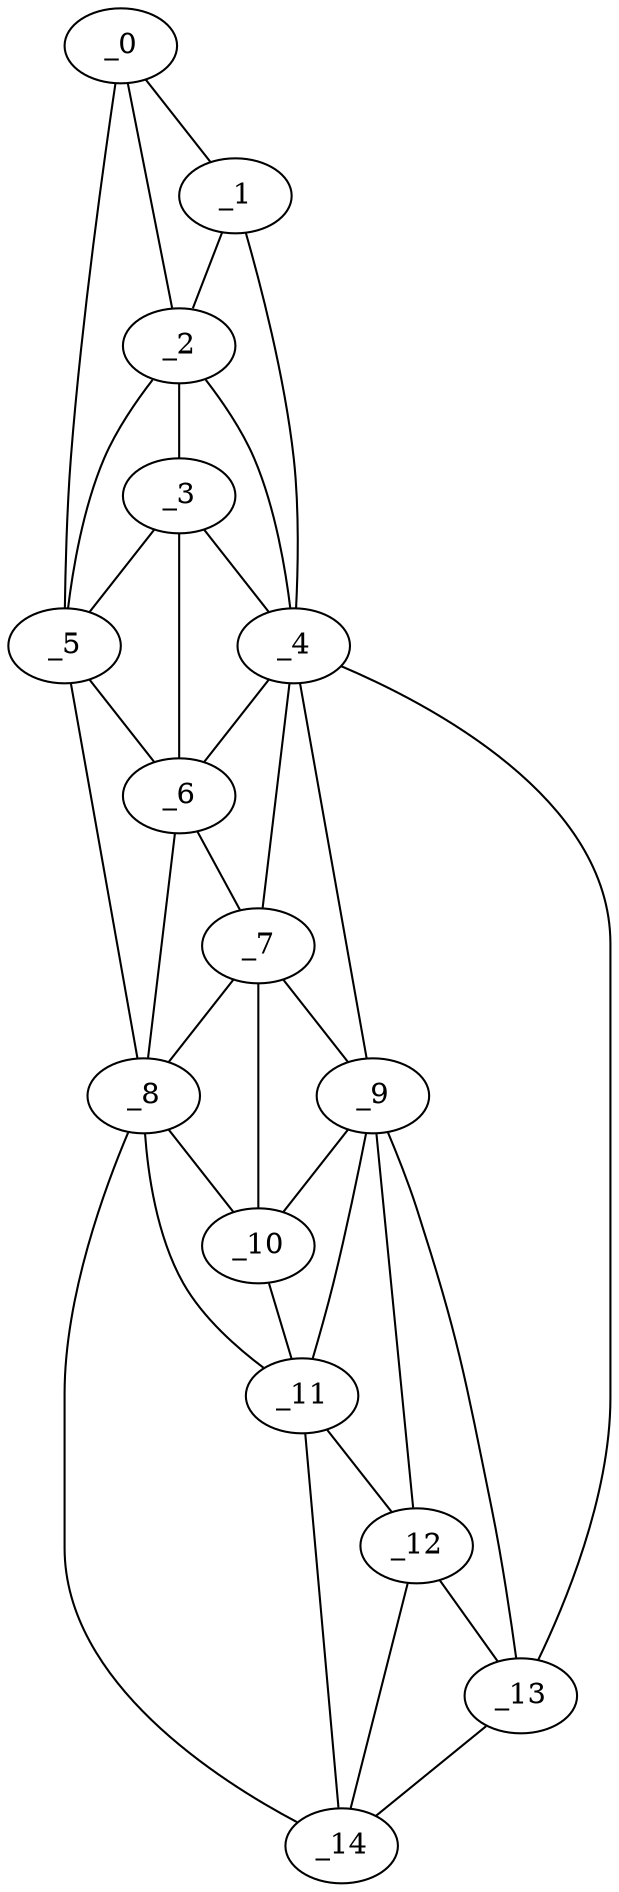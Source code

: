 graph "obj91__110.gxl" {
	_0	 [x=8,
		y=86];
	_1	 [x=10,
		y=66];
	_0 -- _1	 [valence=1];
	_2	 [x=20,
		y=55];
	_0 -- _2	 [valence=1];
	_5	 [x=76,
		y=90];
	_0 -- _5	 [valence=1];
	_1 -- _2	 [valence=2];
	_4	 [x=43,
		y=26];
	_1 -- _4	 [valence=1];
	_3	 [x=30,
		y=44];
	_2 -- _3	 [valence=2];
	_2 -- _4	 [valence=2];
	_2 -- _5	 [valence=2];
	_3 -- _4	 [valence=1];
	_3 -- _5	 [valence=1];
	_6	 [x=82,
		y=77];
	_3 -- _6	 [valence=2];
	_4 -- _6	 [valence=2];
	_7	 [x=89,
		y=71];
	_4 -- _7	 [valence=1];
	_9	 [x=101,
		y=39];
	_4 -- _9	 [valence=2];
	_13	 [x=121,
		y=33];
	_4 -- _13	 [valence=1];
	_5 -- _6	 [valence=2];
	_8	 [x=92,
		y=79];
	_5 -- _8	 [valence=1];
	_6 -- _7	 [valence=1];
	_6 -- _8	 [valence=2];
	_7 -- _8	 [valence=1];
	_7 -- _9	 [valence=2];
	_10	 [x=103,
		y=54];
	_7 -- _10	 [valence=2];
	_8 -- _10	 [valence=2];
	_11	 [x=111,
		y=52];
	_8 -- _11	 [valence=1];
	_14	 [x=123,
		y=55];
	_8 -- _14	 [valence=1];
	_9 -- _10	 [valence=2];
	_9 -- _11	 [valence=2];
	_12	 [x=114,
		y=44];
	_9 -- _12	 [valence=2];
	_9 -- _13	 [valence=2];
	_10 -- _11	 [valence=2];
	_11 -- _12	 [valence=2];
	_11 -- _14	 [valence=2];
	_12 -- _13	 [valence=2];
	_12 -- _14	 [valence=2];
	_13 -- _14	 [valence=1];
}
